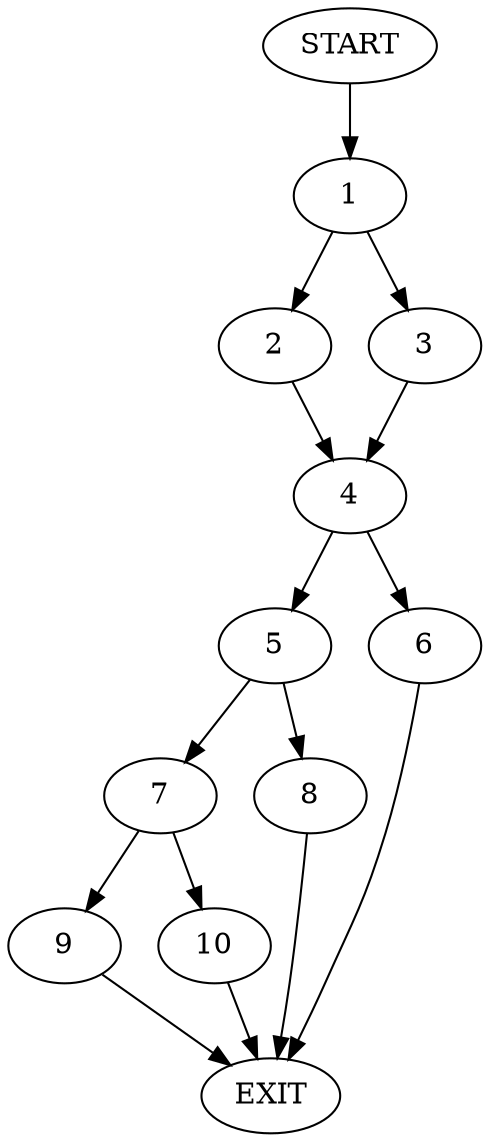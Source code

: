 digraph {
0 [label="START"]
11 [label="EXIT"]
0 -> 1
1 -> 2
1 -> 3
2 -> 4
3 -> 4
4 -> 5
4 -> 6
6 -> 11
5 -> 7
5 -> 8
7 -> 9
7 -> 10
8 -> 11
10 -> 11
9 -> 11
}
